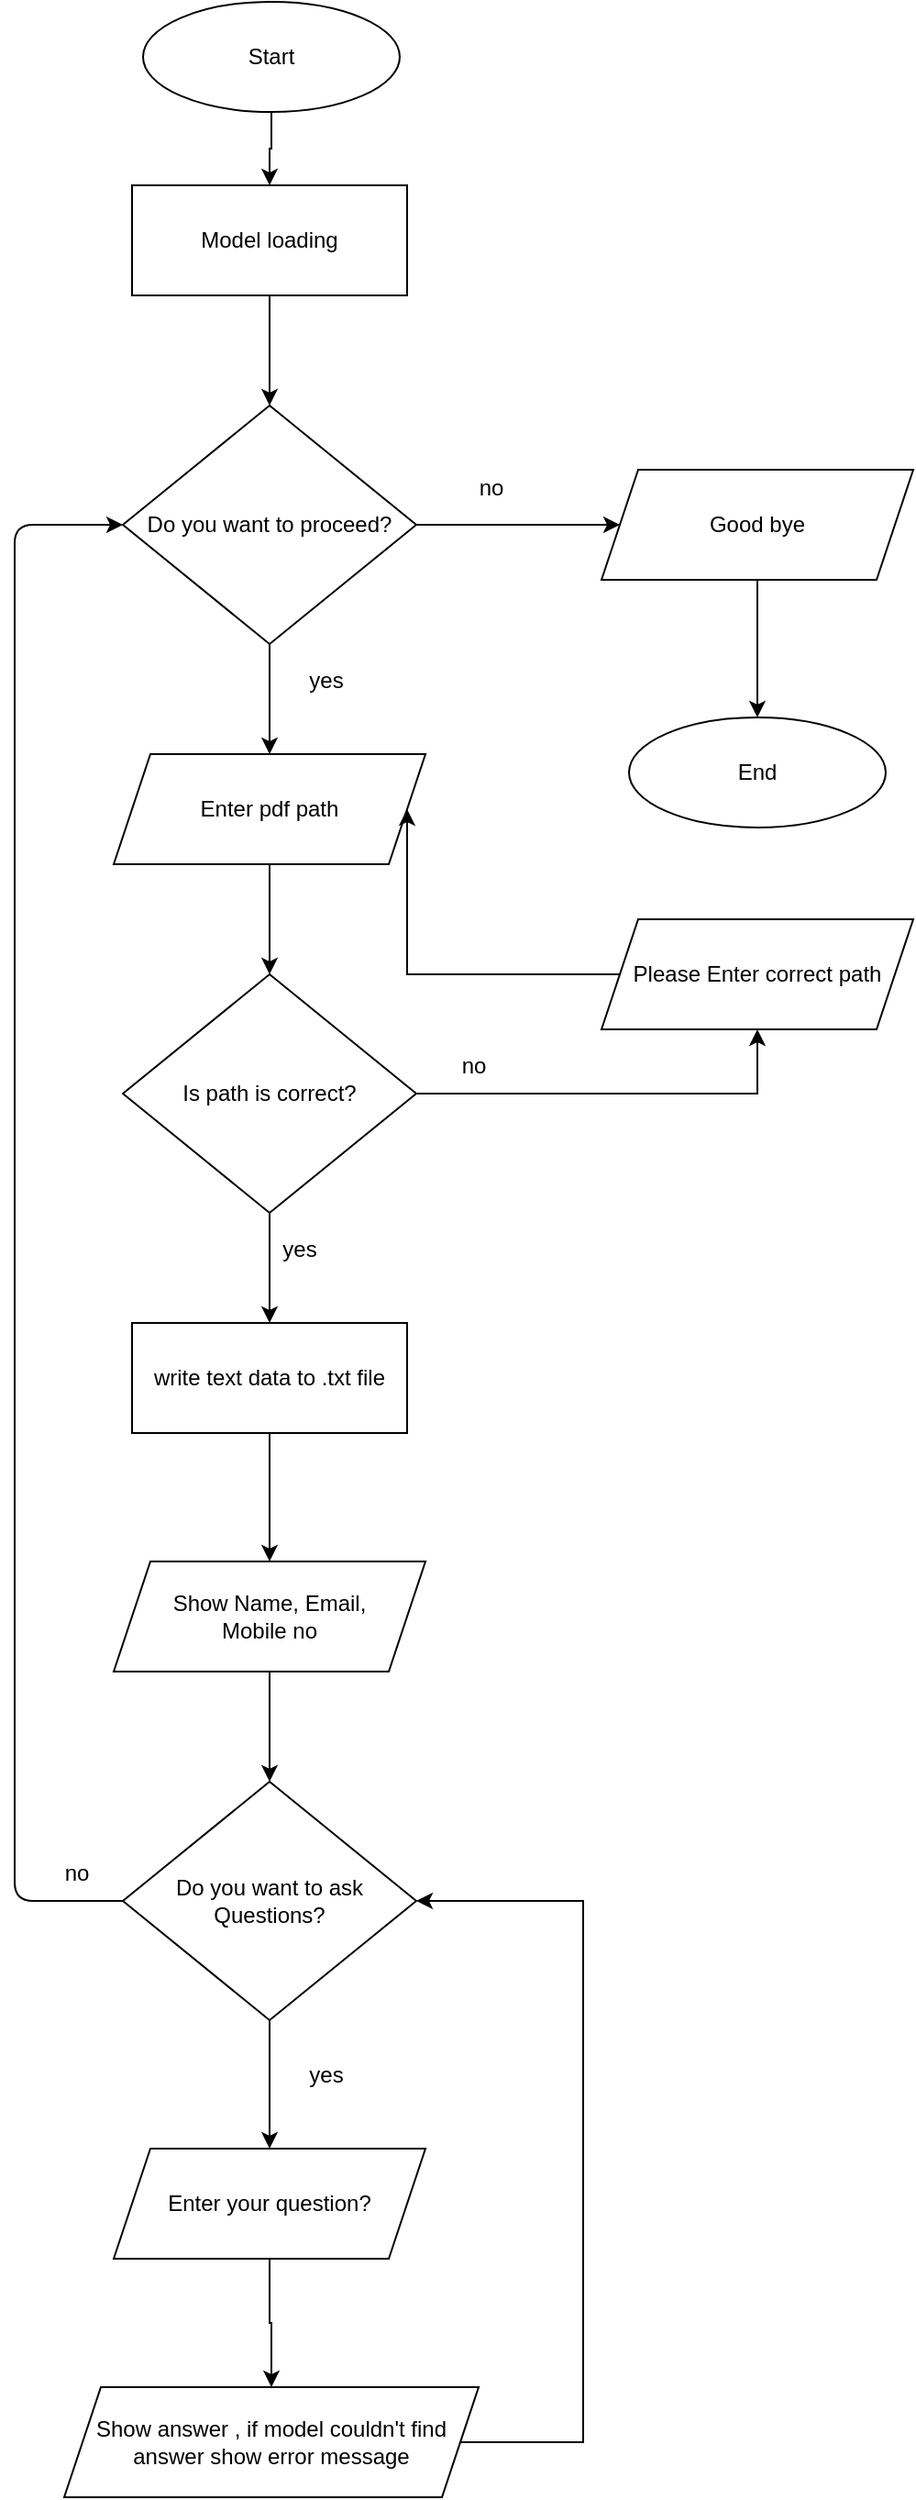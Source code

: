 <mxfile version="15.2.9" type="device"><diagram id="C5RBs43oDa-KdzZeNtuy" name="Page-1"><mxGraphModel dx="1278" dy="556" grid="1" gridSize="10" guides="1" tooltips="1" connect="1" arrows="1" fold="1" page="1" pageScale="1" pageWidth="1169" pageHeight="1654" math="0" shadow="0"><root><mxCell id="WIyWlLk6GJQsqaUBKTNV-0"/><mxCell id="WIyWlLk6GJQsqaUBKTNV-1" parent="WIyWlLk6GJQsqaUBKTNV-0"/><mxCell id="BjzmgB6jyAbtoPUzvHjI-19" value="" style="edgeStyle=orthogonalEdgeStyle;rounded=0;orthogonalLoop=1;jettySize=auto;html=1;" edge="1" parent="WIyWlLk6GJQsqaUBKTNV-1" source="BjzmgB6jyAbtoPUzvHjI-2" target="BjzmgB6jyAbtoPUzvHjI-7"><mxGeometry relative="1" as="geometry"/></mxCell><mxCell id="BjzmgB6jyAbtoPUzvHjI-2" value="Start" style="ellipse;whiteSpace=wrap;html=1;" vertex="1" parent="WIyWlLk6GJQsqaUBKTNV-1"><mxGeometry x="410" y="30" width="140" height="60" as="geometry"/></mxCell><mxCell id="BjzmgB6jyAbtoPUzvHjI-21" value="" style="edgeStyle=orthogonalEdgeStyle;rounded=0;orthogonalLoop=1;jettySize=auto;html=1;" edge="1" parent="WIyWlLk6GJQsqaUBKTNV-1" source="BjzmgB6jyAbtoPUzvHjI-3" target="BjzmgB6jyAbtoPUzvHjI-4"><mxGeometry relative="1" as="geometry"/></mxCell><mxCell id="BjzmgB6jyAbtoPUzvHjI-31" value="" style="edgeStyle=orthogonalEdgeStyle;rounded=0;orthogonalLoop=1;jettySize=auto;html=1;" edge="1" parent="WIyWlLk6GJQsqaUBKTNV-1" source="BjzmgB6jyAbtoPUzvHjI-3" target="BjzmgB6jyAbtoPUzvHjI-16"><mxGeometry relative="1" as="geometry"/></mxCell><mxCell id="BjzmgB6jyAbtoPUzvHjI-3" value="Do you want to proceed?" style="rhombus;whiteSpace=wrap;html=1;" vertex="1" parent="WIyWlLk6GJQsqaUBKTNV-1"><mxGeometry x="399" y="250" width="160" height="130" as="geometry"/></mxCell><mxCell id="BjzmgB6jyAbtoPUzvHjI-22" value="" style="edgeStyle=orthogonalEdgeStyle;rounded=0;orthogonalLoop=1;jettySize=auto;html=1;" edge="1" parent="WIyWlLk6GJQsqaUBKTNV-1" source="BjzmgB6jyAbtoPUzvHjI-4" target="BjzmgB6jyAbtoPUzvHjI-6"><mxGeometry relative="1" as="geometry"/></mxCell><mxCell id="BjzmgB6jyAbtoPUzvHjI-4" value="Enter pdf path" style="shape=parallelogram;perimeter=parallelogramPerimeter;whiteSpace=wrap;html=1;fixedSize=1;" vertex="1" parent="WIyWlLk6GJQsqaUBKTNV-1"><mxGeometry x="394" y="440" width="170" height="60" as="geometry"/></mxCell><mxCell id="BjzmgB6jyAbtoPUzvHjI-23" value="" style="edgeStyle=orthogonalEdgeStyle;rounded=0;orthogonalLoop=1;jettySize=auto;html=1;" edge="1" parent="WIyWlLk6GJQsqaUBKTNV-1" source="BjzmgB6jyAbtoPUzvHjI-6" target="BjzmgB6jyAbtoPUzvHjI-9"><mxGeometry relative="1" as="geometry"/></mxCell><mxCell id="BjzmgB6jyAbtoPUzvHjI-6" value="Is path is correct?" style="rhombus;whiteSpace=wrap;html=1;" vertex="1" parent="WIyWlLk6GJQsqaUBKTNV-1"><mxGeometry x="399" y="560" width="160" height="130" as="geometry"/></mxCell><mxCell id="BjzmgB6jyAbtoPUzvHjI-20" value="" style="edgeStyle=orthogonalEdgeStyle;rounded=0;orthogonalLoop=1;jettySize=auto;html=1;" edge="1" parent="WIyWlLk6GJQsqaUBKTNV-1" source="BjzmgB6jyAbtoPUzvHjI-7" target="BjzmgB6jyAbtoPUzvHjI-3"><mxGeometry relative="1" as="geometry"/></mxCell><mxCell id="BjzmgB6jyAbtoPUzvHjI-7" value="Model loading" style="rounded=0;whiteSpace=wrap;html=1;" vertex="1" parent="WIyWlLk6GJQsqaUBKTNV-1"><mxGeometry x="404" y="130" width="150" height="60" as="geometry"/></mxCell><mxCell id="BjzmgB6jyAbtoPUzvHjI-24" value="" style="edgeStyle=orthogonalEdgeStyle;rounded=0;orthogonalLoop=1;jettySize=auto;html=1;" edge="1" parent="WIyWlLk6GJQsqaUBKTNV-1" source="BjzmgB6jyAbtoPUzvHjI-9" target="BjzmgB6jyAbtoPUzvHjI-10"><mxGeometry relative="1" as="geometry"/></mxCell><mxCell id="BjzmgB6jyAbtoPUzvHjI-9" value="write text data to .txt file" style="rounded=0;whiteSpace=wrap;html=1;" vertex="1" parent="WIyWlLk6GJQsqaUBKTNV-1"><mxGeometry x="404" y="750" width="150" height="60" as="geometry"/></mxCell><mxCell id="BjzmgB6jyAbtoPUzvHjI-25" value="" style="edgeStyle=orthogonalEdgeStyle;rounded=0;orthogonalLoop=1;jettySize=auto;html=1;" edge="1" parent="WIyWlLk6GJQsqaUBKTNV-1" source="BjzmgB6jyAbtoPUzvHjI-10" target="BjzmgB6jyAbtoPUzvHjI-11"><mxGeometry relative="1" as="geometry"/></mxCell><mxCell id="BjzmgB6jyAbtoPUzvHjI-40" value="" style="edgeStyle=orthogonalEdgeStyle;rounded=0;orthogonalLoop=1;jettySize=auto;html=1;entryX=0.5;entryY=1;entryDx=0;entryDy=0;exitX=1;exitY=0.5;exitDx=0;exitDy=0;" edge="1" parent="WIyWlLk6GJQsqaUBKTNV-1" source="BjzmgB6jyAbtoPUzvHjI-6" target="BjzmgB6jyAbtoPUzvHjI-38"><mxGeometry relative="1" as="geometry"><mxPoint x="669" y="910" as="targetPoint"/></mxGeometry></mxCell><mxCell id="BjzmgB6jyAbtoPUzvHjI-10" value="Show Name, Email, &lt;br&gt;Mobile no" style="shape=parallelogram;perimeter=parallelogramPerimeter;whiteSpace=wrap;html=1;fixedSize=1;" vertex="1" parent="WIyWlLk6GJQsqaUBKTNV-1"><mxGeometry x="394" y="880" width="170" height="60" as="geometry"/></mxCell><mxCell id="BjzmgB6jyAbtoPUzvHjI-26" value="" style="edgeStyle=orthogonalEdgeStyle;rounded=0;orthogonalLoop=1;jettySize=auto;html=1;" edge="1" parent="WIyWlLk6GJQsqaUBKTNV-1" source="BjzmgB6jyAbtoPUzvHjI-11" target="BjzmgB6jyAbtoPUzvHjI-13"><mxGeometry relative="1" as="geometry"/></mxCell><mxCell id="BjzmgB6jyAbtoPUzvHjI-11" value="Do you want to ask Questions?" style="rhombus;whiteSpace=wrap;html=1;" vertex="1" parent="WIyWlLk6GJQsqaUBKTNV-1"><mxGeometry x="399" y="1000" width="160" height="130" as="geometry"/></mxCell><mxCell id="BjzmgB6jyAbtoPUzvHjI-27" value="" style="edgeStyle=orthogonalEdgeStyle;rounded=0;orthogonalLoop=1;jettySize=auto;html=1;" edge="1" parent="WIyWlLk6GJQsqaUBKTNV-1" source="BjzmgB6jyAbtoPUzvHjI-13" target="BjzmgB6jyAbtoPUzvHjI-14"><mxGeometry relative="1" as="geometry"/></mxCell><mxCell id="BjzmgB6jyAbtoPUzvHjI-13" value="Enter your question?&lt;span style=&quot;color: rgba(0 , 0 , 0 , 0) ; font-family: monospace ; font-size: 0px&quot;&gt;%3CmxGraphModel%3E%3Croot%3E%3CmxCell%20id%3D%220%22%2F%3E%3CmxCell%20id%3D%221%22%20parent%3D%220%22%2F%3E%3CmxCell%20id%3D%222%22%20value%3D%22Show%20Name%2C%20Email%2C%20%26lt%3Bbr%26gt%3BMobile%20no%22%20style%3D%22shape%3Dparallelogram%3Bperimeter%3DparallelogramPerimeter%3BwhiteSpace%3Dwrap%3Bhtml%3D1%3BfixedSize%3D1%3B%22%20vertex%3D%221%22%20parent%3D%221%22%3E%3CmxGeometry%20x%3D%22250%22%20y%3D%22870%22%20width%3D%22170%22%20height%3D%2260%22%20as%3D%22geometry%22%2F%3E%3C%2FmxCell%3E%3C%2Froot%3E%3C%2FmxGraphModel%3E&lt;/span&gt;" style="shape=parallelogram;perimeter=parallelogramPerimeter;whiteSpace=wrap;html=1;fixedSize=1;" vertex="1" parent="WIyWlLk6GJQsqaUBKTNV-1"><mxGeometry x="394" y="1200" width="170" height="60" as="geometry"/></mxCell><mxCell id="BjzmgB6jyAbtoPUzvHjI-29" value="" style="edgeStyle=orthogonalEdgeStyle;rounded=0;orthogonalLoop=1;jettySize=auto;html=1;entryX=1;entryY=0.5;entryDx=0;entryDy=0;" edge="1" parent="WIyWlLk6GJQsqaUBKTNV-1" source="BjzmgB6jyAbtoPUzvHjI-14" target="BjzmgB6jyAbtoPUzvHjI-11"><mxGeometry relative="1" as="geometry"><mxPoint x="730" y="783.2" as="targetPoint"/><Array as="points"><mxPoint x="650" y="1360"/><mxPoint x="650" y="1065"/></Array></mxGeometry></mxCell><mxCell id="BjzmgB6jyAbtoPUzvHjI-14" value="Show answer , if model couldn't find answer show error message" style="shape=parallelogram;perimeter=parallelogramPerimeter;whiteSpace=wrap;html=1;fixedSize=1;" vertex="1" parent="WIyWlLk6GJQsqaUBKTNV-1"><mxGeometry x="367" y="1330" width="226" height="60" as="geometry"/></mxCell><mxCell id="BjzmgB6jyAbtoPUzvHjI-32" value="" style="edgeStyle=orthogonalEdgeStyle;rounded=0;orthogonalLoop=1;jettySize=auto;html=1;" edge="1" parent="WIyWlLk6GJQsqaUBKTNV-1" source="BjzmgB6jyAbtoPUzvHjI-16" target="BjzmgB6jyAbtoPUzvHjI-17"><mxGeometry relative="1" as="geometry"/></mxCell><mxCell id="BjzmgB6jyAbtoPUzvHjI-16" value="Good bye" style="shape=parallelogram;perimeter=parallelogramPerimeter;whiteSpace=wrap;html=1;fixedSize=1;" vertex="1" parent="WIyWlLk6GJQsqaUBKTNV-1"><mxGeometry x="660" y="285" width="170" height="60" as="geometry"/></mxCell><mxCell id="BjzmgB6jyAbtoPUzvHjI-17" value="End" style="ellipse;whiteSpace=wrap;html=1;" vertex="1" parent="WIyWlLk6GJQsqaUBKTNV-1"><mxGeometry x="675" y="420" width="140" height="60" as="geometry"/></mxCell><mxCell id="BjzmgB6jyAbtoPUzvHjI-30" value="" style="endArrow=classic;html=1;exitX=0;exitY=0.5;exitDx=0;exitDy=0;entryX=0;entryY=0.5;entryDx=0;entryDy=0;" edge="1" parent="WIyWlLk6GJQsqaUBKTNV-1" source="BjzmgB6jyAbtoPUzvHjI-11" target="BjzmgB6jyAbtoPUzvHjI-3"><mxGeometry width="50" height="50" relative="1" as="geometry"><mxPoint x="750" y="980" as="sourcePoint"/><mxPoint x="800" y="930" as="targetPoint"/><Array as="points"><mxPoint x="340" y="1065"/><mxPoint x="340" y="710"/><mxPoint x="340" y="315"/></Array></mxGeometry></mxCell><mxCell id="BjzmgB6jyAbtoPUzvHjI-33" value="no" style="text;html=1;strokeColor=none;fillColor=none;align=center;verticalAlign=middle;whiteSpace=wrap;rounded=0;" vertex="1" parent="WIyWlLk6GJQsqaUBKTNV-1"><mxGeometry x="580" y="285" width="40" height="20" as="geometry"/></mxCell><mxCell id="BjzmgB6jyAbtoPUzvHjI-34" value="yes" style="text;html=1;strokeColor=none;fillColor=none;align=center;verticalAlign=middle;whiteSpace=wrap;rounded=0;" vertex="1" parent="WIyWlLk6GJQsqaUBKTNV-1"><mxGeometry x="490" y="390" width="40" height="20" as="geometry"/></mxCell><mxCell id="BjzmgB6jyAbtoPUzvHjI-35" value="yes" style="text;html=1;strokeColor=none;fillColor=none;align=center;verticalAlign=middle;whiteSpace=wrap;rounded=0;" vertex="1" parent="WIyWlLk6GJQsqaUBKTNV-1"><mxGeometry x="490" y="1150" width="40" height="20" as="geometry"/></mxCell><mxCell id="BjzmgB6jyAbtoPUzvHjI-36" value="no" style="text;html=1;strokeColor=none;fillColor=none;align=center;verticalAlign=middle;whiteSpace=wrap;rounded=0;" vertex="1" parent="WIyWlLk6GJQsqaUBKTNV-1"><mxGeometry x="354" y="1040" width="40" height="20" as="geometry"/></mxCell><mxCell id="BjzmgB6jyAbtoPUzvHjI-42" value="" style="edgeStyle=orthogonalEdgeStyle;rounded=0;orthogonalLoop=1;jettySize=auto;html=1;entryX=1;entryY=0.5;entryDx=0;entryDy=0;" edge="1" parent="WIyWlLk6GJQsqaUBKTNV-1" source="BjzmgB6jyAbtoPUzvHjI-38" target="BjzmgB6jyAbtoPUzvHjI-4"><mxGeometry relative="1" as="geometry"><mxPoint x="745" y="717" as="targetPoint"/></mxGeometry></mxCell><mxCell id="BjzmgB6jyAbtoPUzvHjI-38" value="Please Enter correct path" style="shape=parallelogram;perimeter=parallelogramPerimeter;whiteSpace=wrap;html=1;fixedSize=1;" vertex="1" parent="WIyWlLk6GJQsqaUBKTNV-1"><mxGeometry x="660" y="530" width="170" height="60" as="geometry"/></mxCell><mxCell id="BjzmgB6jyAbtoPUzvHjI-43" value="no" style="text;html=1;align=center;verticalAlign=middle;resizable=0;points=[];autosize=1;strokeColor=none;fillColor=none;" vertex="1" parent="WIyWlLk6GJQsqaUBKTNV-1"><mxGeometry x="575" y="600" width="30" height="20" as="geometry"/></mxCell><mxCell id="BjzmgB6jyAbtoPUzvHjI-44" value="yes" style="text;html=1;align=center;verticalAlign=middle;resizable=0;points=[];autosize=1;strokeColor=none;fillColor=none;" vertex="1" parent="WIyWlLk6GJQsqaUBKTNV-1"><mxGeometry x="480" y="700" width="30" height="20" as="geometry"/></mxCell></root></mxGraphModel></diagram></mxfile>